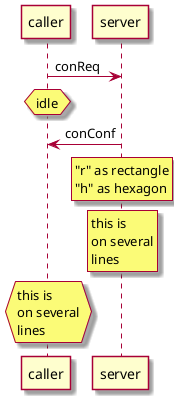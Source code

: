 @startuml

skin rose

caller -> server : conReq
hnote over caller : idle
caller <- server : conConf
rnote over server
 "r" as rectangle
 "h" as hexagon
endrnote
rnote over server
 this is
 on several
 lines
endrnote
hnote over caller
 this is
 on several
 lines
endhnote

@enduml
